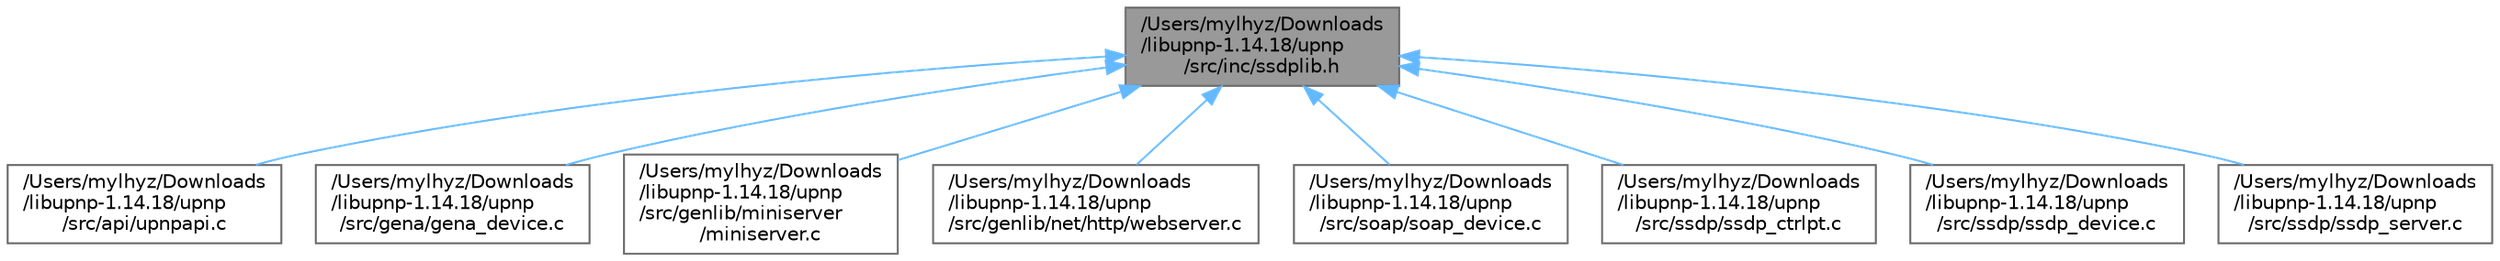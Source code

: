 digraph "/Users/mylhyz/Downloads/libupnp-1.14.18/upnp/src/inc/ssdplib.h"
{
 // LATEX_PDF_SIZE
  bgcolor="transparent";
  edge [fontname=Helvetica,fontsize=10,labelfontname=Helvetica,labelfontsize=10];
  node [fontname=Helvetica,fontsize=10,shape=box,height=0.2,width=0.4];
  Node1 [id="Node000001",label="/Users/mylhyz/Downloads\l/libupnp-1.14.18/upnp\l/src/inc/ssdplib.h",height=0.2,width=0.4,color="gray40", fillcolor="grey60", style="filled", fontcolor="black",tooltip=" "];
  Node1 -> Node2 [id="edge1_Node000001_Node000002",dir="back",color="steelblue1",style="solid",tooltip=" "];
  Node2 [id="Node000002",label="/Users/mylhyz/Downloads\l/libupnp-1.14.18/upnp\l/src/api/upnpapi.c",height=0.2,width=0.4,color="grey40", fillcolor="white", style="filled",URL="$upnpapi_8c.html",tooltip=" "];
  Node1 -> Node3 [id="edge2_Node000001_Node000003",dir="back",color="steelblue1",style="solid",tooltip=" "];
  Node3 [id="Node000003",label="/Users/mylhyz/Downloads\l/libupnp-1.14.18/upnp\l/src/gena/gena_device.c",height=0.2,width=0.4,color="grey40", fillcolor="white", style="filled",URL="$gena__device_8c.html",tooltip=" "];
  Node1 -> Node4 [id="edge3_Node000001_Node000004",dir="back",color="steelblue1",style="solid",tooltip=" "];
  Node4 [id="Node000004",label="/Users/mylhyz/Downloads\l/libupnp-1.14.18/upnp\l/src/genlib/miniserver\l/miniserver.c",height=0.2,width=0.4,color="grey40", fillcolor="white", style="filled",URL="$miniserver_8c.html",tooltip="Implements the functionality and utility functions used by the Miniserver module."];
  Node1 -> Node5 [id="edge4_Node000001_Node000005",dir="back",color="steelblue1",style="solid",tooltip=" "];
  Node5 [id="Node000005",label="/Users/mylhyz/Downloads\l/libupnp-1.14.18/upnp\l/src/genlib/net/http/webserver.c",height=0.2,width=0.4,color="grey40", fillcolor="white", style="filled",URL="$webserver_8c.html",tooltip="Defines the Web Server and has functions to carry out operations of the Web Server."];
  Node1 -> Node6 [id="edge5_Node000001_Node000006",dir="back",color="steelblue1",style="solid",tooltip=" "];
  Node6 [id="Node000006",label="/Users/mylhyz/Downloads\l/libupnp-1.14.18/upnp\l/src/soap/soap_device.c",height=0.2,width=0.4,color="grey40", fillcolor="white", style="filled",URL="$soap__device_8c.html",tooltip=" "];
  Node1 -> Node7 [id="edge6_Node000001_Node000007",dir="back",color="steelblue1",style="solid",tooltip=" "];
  Node7 [id="Node000007",label="/Users/mylhyz/Downloads\l/libupnp-1.14.18/upnp\l/src/ssdp/ssdp_ctrlpt.c",height=0.2,width=0.4,color="grey40", fillcolor="white", style="filled",URL="$ssdp__ctrlpt_8c.html",tooltip=" "];
  Node1 -> Node8 [id="edge7_Node000001_Node000008",dir="back",color="steelblue1",style="solid",tooltip=" "];
  Node8 [id="Node000008",label="/Users/mylhyz/Downloads\l/libupnp-1.14.18/upnp\l/src/ssdp/ssdp_device.c",height=0.2,width=0.4,color="grey40", fillcolor="white", style="filled",URL="$ssdp__device_8c.html",tooltip=" "];
  Node1 -> Node9 [id="edge8_Node000001_Node000009",dir="back",color="steelblue1",style="solid",tooltip=" "];
  Node9 [id="Node000009",label="/Users/mylhyz/Downloads\l/libupnp-1.14.18/upnp\l/src/ssdp/ssdp_server.c",height=0.2,width=0.4,color="grey40", fillcolor="white", style="filled",URL="$ssdp__server_8c.html",tooltip=" "];
}
